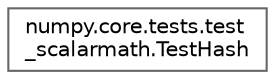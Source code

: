 digraph "Graphical Class Hierarchy"
{
 // LATEX_PDF_SIZE
  bgcolor="transparent";
  edge [fontname=Helvetica,fontsize=10,labelfontname=Helvetica,labelfontsize=10];
  node [fontname=Helvetica,fontsize=10,shape=box,height=0.2,width=0.4];
  rankdir="LR";
  Node0 [id="Node000000",label="numpy.core.tests.test\l_scalarmath.TestHash",height=0.2,width=0.4,color="grey40", fillcolor="white", style="filled",URL="$d6/dbe/classnumpy_1_1core_1_1tests_1_1test__scalarmath_1_1TestHash.html",tooltip=" "];
}
